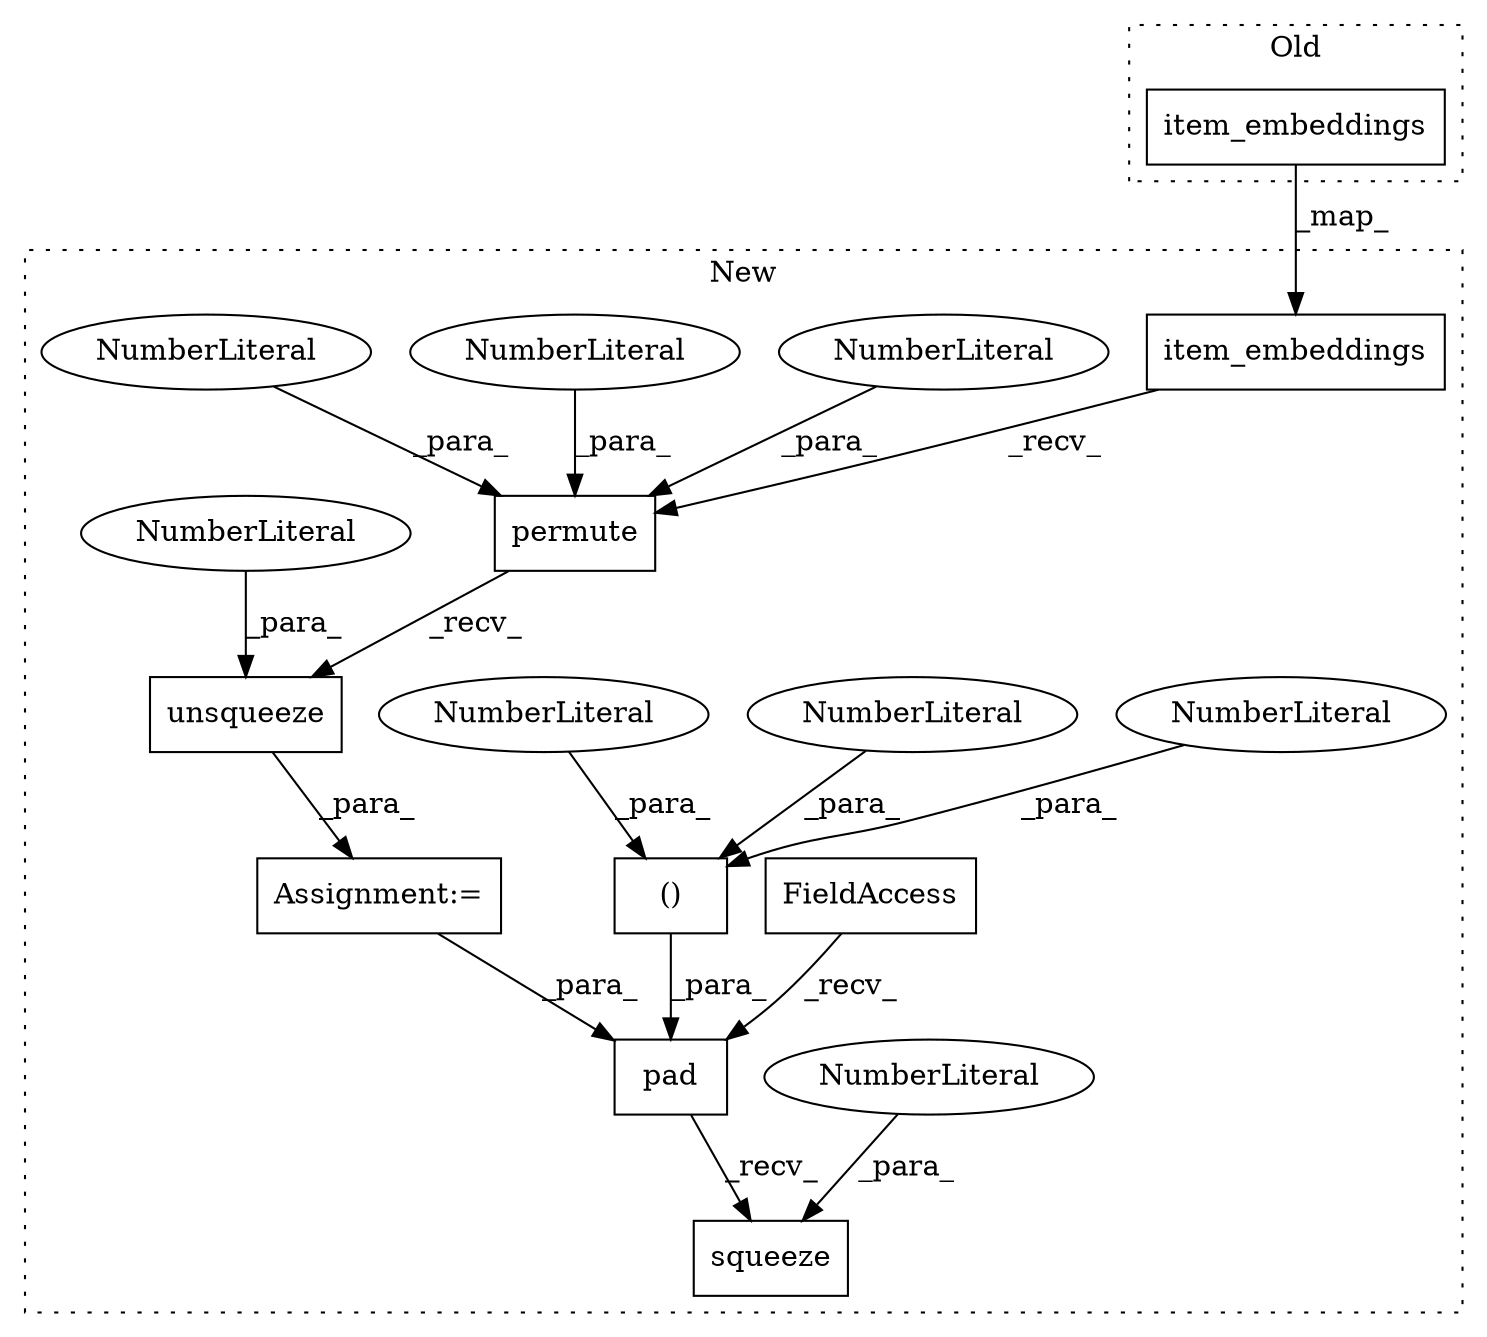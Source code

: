 digraph G {
subgraph cluster0 {
1 [label="item_embeddings" a="32" s="752,782" l="16,1" shape="box"];
label = "Old";
style="dotted";
}
subgraph cluster1 {
2 [label="item_embeddings" a="32" s="785,815" l="16,1" shape="box"];
3 [label="squeeze" a="32" s="1265,1274" l="8,1" shape="box"];
4 [label="NumberLiteral" a="34" s="1273" l="1" shape="ellipse"];
5 [label="permute" a="32" s="817,830" l="8,1" shape="box"];
6 [label="NumberLiteral" a="34" s="829" l="1" shape="ellipse"];
7 [label="NumberLiteral" a="34" s="827" l="1" shape="ellipse"];
8 [label="NumberLiteral" a="34" s="825" l="1" shape="ellipse"];
9 [label="()" a="106" s="964" l="43" shape="box"];
10 [label="unsqueeze" a="32" s="877,888" l="10,1" shape="box"];
11 [label="pad" a="32" s="935,1007" l="4,2" shape="box"];
12 [label="FieldAccess" a="22" s="915" l="19" shape="box"];
13 [label="NumberLiteral" a="34" s="964" l="1" shape="ellipse"];
14 [label="NumberLiteral" a="34" s="992" l="1" shape="ellipse"];
15 [label="NumberLiteral" a="34" s="887" l="1" shape="ellipse"];
16 [label="NumberLiteral" a="34" s="1006" l="1" shape="ellipse"];
17 [label="Assignment:=" a="7" s="856" l="1" shape="box"];
label = "New";
style="dotted";
}
1 -> 2 [label="_map_"];
2 -> 5 [label="_recv_"];
4 -> 3 [label="_para_"];
5 -> 10 [label="_recv_"];
6 -> 5 [label="_para_"];
7 -> 5 [label="_para_"];
8 -> 5 [label="_para_"];
9 -> 11 [label="_para_"];
10 -> 17 [label="_para_"];
11 -> 3 [label="_recv_"];
12 -> 11 [label="_recv_"];
13 -> 9 [label="_para_"];
14 -> 9 [label="_para_"];
15 -> 10 [label="_para_"];
16 -> 9 [label="_para_"];
17 -> 11 [label="_para_"];
}